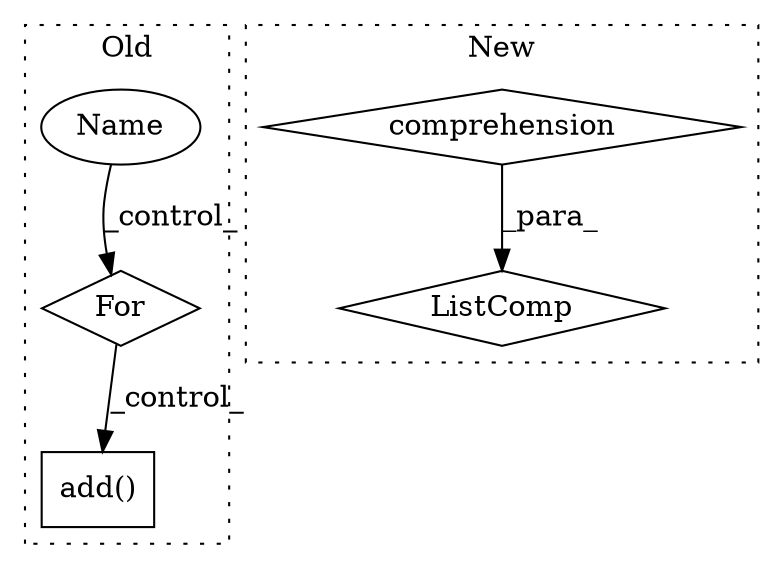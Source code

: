 digraph G {
subgraph cluster0 {
1 [label="add()" a="75" s="2366,2443" l="37,22" shape="box"];
4 [label="For" a="107" s="2298,2344" l="4,22" shape="diamond"];
5 [label="Name" a="87" s="1904" l="7" shape="ellipse"];
label = "Old";
style="dotted";
}
subgraph cluster1 {
2 [label="ListComp" a="106" s="1790" l="112" shape="diamond"];
3 [label="comprehension" a="45" s="1871" l="3" shape="diamond"];
label = "New";
style="dotted";
}
3 -> 2 [label="_para_"];
4 -> 1 [label="_control_"];
5 -> 4 [label="_control_"];
}